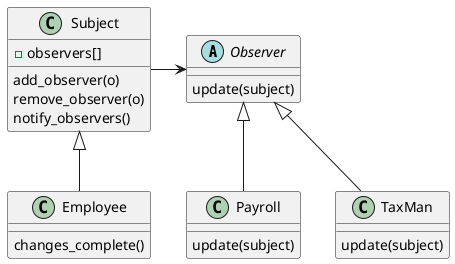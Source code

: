 @startuml

abstract class Observer {
update(subject)
}

Observer <--l Subject
Subject <|-- Employee
Observer <|-- Payroll
Observer <|-- TaxMan

class Subject {
-observers[]
add_observer(o)
remove_observer(o)
notify_observers()
}

class Employee {
changes_complete()
}

class TaxMan {
update(subject)
}

class Payroll {
update(subject)
}

@enduml
